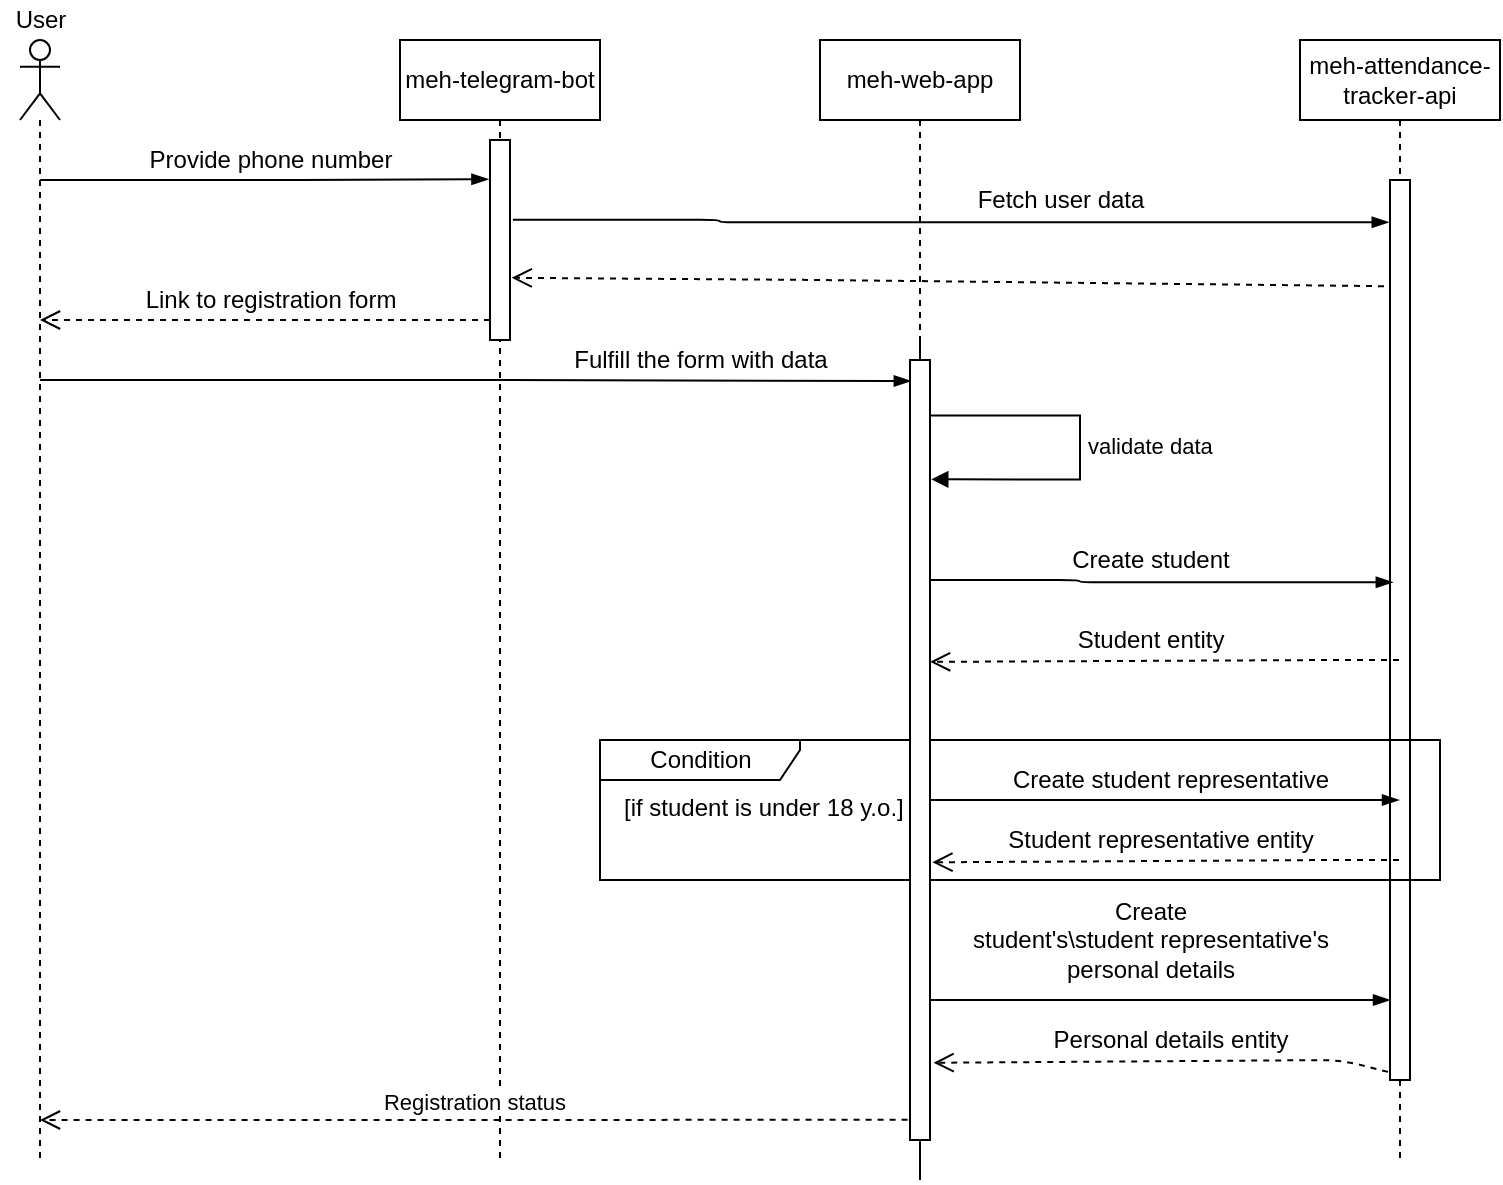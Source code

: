 <mxfile>
    <diagram id="93RceHGSjPdTyX5fZcqp" name="Page-1">
        <mxGraphModel dx="820" dy="574" grid="1" gridSize="10" guides="1" tooltips="1" connect="1" arrows="1" fold="1" page="1" pageScale="1" pageWidth="850" pageHeight="1100" math="0" shadow="0">
            <root>
                <mxCell id="0"/>
                <mxCell id="1" parent="0"/>
                <mxCell id="54" value="" style="edgeStyle=orthogonalEdgeStyle;html=1;align=left;spacingLeft=2;endArrow=none;rounded=0;" parent="1" source="2" target="53" edge="1">
                    <mxGeometry relative="1" as="geometry">
                        <mxPoint x="519.071" y="340" as="sourcePoint"/>
                        <Array as="points"/>
                        <mxPoint x="519.071" y="370" as="targetPoint"/>
                    </mxGeometry>
                </mxCell>
                <mxCell id="2" value="meh-web-app" style="shape=umlLifeline;perimeter=lifelinePerimeter;whiteSpace=wrap;html=1;container=1;collapsible=0;recursiveResize=0;outlineConnect=0;" parent="1" vertex="1">
                    <mxGeometry x="470" y="150" width="100" height="560" as="geometry"/>
                </mxCell>
                <mxCell id="3" value="meh-attendance-tracker-api" style="shape=umlLifeline;perimeter=lifelinePerimeter;whiteSpace=wrap;html=1;container=1;collapsible=0;recursiveResize=0;outlineConnect=0;" parent="1" vertex="1">
                    <mxGeometry x="710" y="150" width="100" height="560" as="geometry"/>
                </mxCell>
                <mxCell id="55" value="" style="html=1;points=[];perimeter=orthogonalPerimeter;" parent="3" vertex="1">
                    <mxGeometry x="45" y="70" width="10" height="450" as="geometry"/>
                </mxCell>
                <mxCell id="4" value="" style="shape=umlLifeline;participant=umlActor;perimeter=lifelinePerimeter;whiteSpace=wrap;html=1;container=1;collapsible=0;recursiveResize=0;verticalAlign=top;spacingTop=36;outlineConnect=0;" parent="1" vertex="1">
                    <mxGeometry x="70" y="150" width="20" height="560" as="geometry"/>
                </mxCell>
                <mxCell id="5" value="meh-telegram-bot" style="shape=umlLifeline;perimeter=lifelinePerimeter;whiteSpace=wrap;html=1;container=1;collapsible=0;recursiveResize=0;outlineConnect=0;" parent="1" vertex="1">
                    <mxGeometry x="260" y="150" width="100" height="560" as="geometry"/>
                </mxCell>
                <mxCell id="52" value="" style="html=1;points=[];perimeter=orthogonalPerimeter;" parent="5" vertex="1">
                    <mxGeometry x="45" y="50" width="10" height="100" as="geometry"/>
                </mxCell>
                <mxCell id="8" value="" style="edgeStyle=elbowEdgeStyle;fontSize=12;html=1;endArrow=blockThin;endFill=1;entryX=-0.08;entryY=0.196;entryDx=0;entryDy=0;entryPerimeter=0;" parent="1" source="4" target="52" edge="1">
                    <mxGeometry width="160" relative="1" as="geometry">
                        <mxPoint x="150" y="210" as="sourcePoint"/>
                        <mxPoint x="310" y="210" as="targetPoint"/>
                        <Array as="points">
                            <mxPoint x="200" y="220"/>
                            <mxPoint x="180" y="240"/>
                        </Array>
                    </mxGeometry>
                </mxCell>
                <mxCell id="9" value="Provide phone number" style="text;html=1;align=center;verticalAlign=middle;resizable=0;points=[];autosize=1;strokeColor=none;fillColor=none;" parent="1" vertex="1">
                    <mxGeometry x="125" y="200" width="140" height="20" as="geometry"/>
                </mxCell>
                <mxCell id="10" value="" style="edgeStyle=elbowEdgeStyle;fontSize=12;html=1;endArrow=blockThin;endFill=1;entryX=-0.063;entryY=0.047;entryDx=0;entryDy=0;entryPerimeter=0;exitX=1.144;exitY=0.399;exitDx=0;exitDy=0;exitPerimeter=0;" parent="1" source="52" target="55" edge="1">
                    <mxGeometry width="160" relative="1" as="geometry">
                        <mxPoint x="329.999" y="290" as="sourcePoint"/>
                        <mxPoint x="759.5" y="240" as="targetPoint"/>
                        <Array as="points">
                            <mxPoint x="420" y="240"/>
                            <mxPoint x="400.61" y="290"/>
                            <mxPoint x="380.61" y="310"/>
                        </Array>
                    </mxGeometry>
                </mxCell>
                <mxCell id="11" value="Fetch user data" style="text;html=1;align=center;verticalAlign=middle;resizable=0;points=[];autosize=1;strokeColor=none;fillColor=none;" parent="1" vertex="1">
                    <mxGeometry x="540" y="220" width="100" height="20" as="geometry"/>
                </mxCell>
                <mxCell id="19" value="Condition" style="shape=umlFrame;tabWidth=110;tabHeight=30;tabPosition=left;html=1;boundedLbl=1;labelInHeader=1;width=100;height=20;" parent="1" vertex="1">
                    <mxGeometry x="360" y="500" width="420" height="70" as="geometry"/>
                </mxCell>
                <mxCell id="20" value="[if student is under 18 y.o.]" style="text" parent="19" vertex="1">
                    <mxGeometry width="100" height="20" relative="1" as="geometry">
                        <mxPoint x="10" y="20" as="offset"/>
                    </mxGeometry>
                </mxCell>
                <mxCell id="36" value="Create student representative" style="text;html=1;align=center;verticalAlign=middle;resizable=0;points=[];autosize=1;strokeColor=none;fillColor=none;" parent="19" vertex="1">
                    <mxGeometry x="200" y="10" width="170" height="20" as="geometry"/>
                </mxCell>
                <mxCell id="22" value="" style="html=1;verticalAlign=bottom;endArrow=open;dashed=1;endSize=8;exitX=-0.3;exitY=0.118;exitDx=0;exitDy=0;exitPerimeter=0;entryX=1.085;entryY=0.689;entryDx=0;entryDy=0;entryPerimeter=0;" parent="1" source="55" target="52" edge="1">
                    <mxGeometry relative="1" as="geometry">
                        <mxPoint x="740" y="270" as="sourcePoint"/>
                        <mxPoint x="470" y="410" as="targetPoint"/>
                        <Array as="points">
                            <mxPoint x="470" y="270"/>
                        </Array>
                    </mxGeometry>
                </mxCell>
                <mxCell id="24" value="Link to registration form" style="text;html=1;align=center;verticalAlign=middle;resizable=0;points=[];autosize=1;strokeColor=none;fillColor=none;" parent="1" vertex="1">
                    <mxGeometry x="125" y="270" width="140" height="20" as="geometry"/>
                </mxCell>
                <mxCell id="25" value="" style="html=1;verticalAlign=bottom;endArrow=open;dashed=1;endSize=8;exitX=0;exitY=0.9;exitDx=0;exitDy=0;exitPerimeter=0;" parent="1" source="52" target="4" edge="1">
                    <mxGeometry relative="1" as="geometry">
                        <mxPoint x="504.51" y="290" as="sourcePoint"/>
                        <mxPoint x="124.997" y="290" as="targetPoint"/>
                        <Array as="points">
                            <mxPoint x="285.01" y="290"/>
                        </Array>
                    </mxGeometry>
                </mxCell>
                <mxCell id="26" value="" style="edgeStyle=elbowEdgeStyle;fontSize=12;html=1;endArrow=blockThin;endFill=1;entryX=0.04;entryY=0.027;entryDx=0;entryDy=0;entryPerimeter=0;" parent="1" source="4" target="53" edge="1">
                    <mxGeometry width="160" relative="1" as="geometry">
                        <mxPoint x="250" y="330" as="sourcePoint"/>
                        <mxPoint x="410" y="330" as="targetPoint"/>
                        <Array as="points">
                            <mxPoint x="290" y="320"/>
                            <mxPoint x="270" y="300"/>
                        </Array>
                    </mxGeometry>
                </mxCell>
                <mxCell id="27" value="Fulfill the form with data" style="text;html=1;align=center;verticalAlign=middle;resizable=0;points=[];autosize=1;strokeColor=none;fillColor=none;" parent="1" vertex="1">
                    <mxGeometry x="340" y="300" width="140" height="20" as="geometry"/>
                </mxCell>
                <mxCell id="31" value="validate data" style="edgeStyle=orthogonalEdgeStyle;html=1;align=left;spacingLeft=2;endArrow=block;rounded=0;startArrow=none;exitX=0.944;exitY=0.071;exitDx=0;exitDy=0;exitPerimeter=0;entryX=1.063;entryY=0.153;entryDx=0;entryDy=0;entryPerimeter=0;" parent="1" source="53" target="53" edge="1">
                    <mxGeometry relative="1" as="geometry">
                        <mxPoint x="600" y="340" as="sourcePoint"/>
                        <Array as="points">
                            <mxPoint x="600" y="338"/>
                            <mxPoint x="600" y="370"/>
                        </Array>
                        <mxPoint x="575" y="319.96" as="targetPoint"/>
                    </mxGeometry>
                </mxCell>
                <mxCell id="32" value="" style="edgeStyle=elbowEdgeStyle;fontSize=12;html=1;endArrow=blockThin;endFill=1;entryX=0.14;entryY=0.447;entryDx=0;entryDy=0;entryPerimeter=0;" parent="1" source="2" target="55" edge="1">
                    <mxGeometry width="160" relative="1" as="geometry">
                        <mxPoint x="540" y="449.13" as="sourcePoint"/>
                        <mxPoint x="740" y="420" as="targetPoint"/>
                        <Array as="points">
                            <mxPoint x="600" y="420"/>
                            <mxPoint x="640" y="400"/>
                            <mxPoint x="620" y="390"/>
                            <mxPoint x="600" y="370"/>
                        </Array>
                    </mxGeometry>
                </mxCell>
                <mxCell id="33" value="Create student" style="text;html=1;align=center;verticalAlign=middle;resizable=0;points=[];autosize=1;strokeColor=none;fillColor=none;" parent="1" vertex="1">
                    <mxGeometry x="590" y="400" width="90" height="20" as="geometry"/>
                </mxCell>
                <mxCell id="37" value="" style="edgeStyle=elbowEdgeStyle;fontSize=12;html=1;endArrow=blockThin;endFill=1;" parent="1" edge="1">
                    <mxGeometry width="160" relative="1" as="geometry">
                        <mxPoint x="519.63" y="530" as="sourcePoint"/>
                        <mxPoint x="759.5" y="530" as="targetPoint"/>
                        <Array as="points">
                            <mxPoint x="600" y="530"/>
                            <mxPoint x="620" y="540"/>
                            <mxPoint x="650" y="460"/>
                            <mxPoint x="630" y="450"/>
                            <mxPoint x="610" y="430"/>
                        </Array>
                    </mxGeometry>
                </mxCell>
                <mxCell id="38" value="" style="edgeStyle=elbowEdgeStyle;fontSize=12;html=1;endArrow=blockThin;endFill=1;" parent="1" target="55" edge="1">
                    <mxGeometry width="160" relative="1" as="geometry">
                        <mxPoint x="519.63" y="630" as="sourcePoint"/>
                        <mxPoint x="750" y="630" as="targetPoint"/>
                        <Array as="points">
                            <mxPoint x="640" y="630"/>
                            <mxPoint x="700" y="670"/>
                            <mxPoint x="610" y="599"/>
                            <mxPoint x="650" y="579"/>
                            <mxPoint x="630" y="569"/>
                            <mxPoint x="610" y="549"/>
                        </Array>
                    </mxGeometry>
                </mxCell>
                <mxCell id="39" value="Create &lt;br&gt;student's\student representative's &lt;br&gt;personal details" style="text;html=1;align=center;verticalAlign=middle;resizable=0;points=[];autosize=1;strokeColor=none;fillColor=none;" parent="1" vertex="1">
                    <mxGeometry x="540" y="575" width="190" height="50" as="geometry"/>
                </mxCell>
                <mxCell id="42" value="" style="html=1;verticalAlign=bottom;endArrow=open;dashed=1;endSize=8;entryX=1.181;entryY=0.901;entryDx=0;entryDy=0;entryPerimeter=0;exitX=-0.1;exitY=0.991;exitDx=0;exitDy=0;exitPerimeter=0;" parent="1" target="53" edge="1" source="55">
                    <mxGeometry relative="1" as="geometry">
                        <mxPoint x="759.5" y="660" as="sourcePoint"/>
                        <mxPoint x="525.06" y="660" as="targetPoint"/>
                        <Array as="points">
                            <mxPoint x="730.44" y="660"/>
                        </Array>
                    </mxGeometry>
                </mxCell>
                <mxCell id="43" value="" style="html=1;verticalAlign=bottom;endArrow=open;dashed=1;endSize=8;entryX=1.004;entryY=0.387;entryDx=0;entryDy=0;entryPerimeter=0;" parent="1" target="53" edge="1">
                    <mxGeometry relative="1" as="geometry">
                        <mxPoint x="759.5" y="460" as="sourcePoint"/>
                        <mxPoint x="520.06" y="460" as="targetPoint"/>
                        <Array as="points">
                            <mxPoint x="725.44" y="460"/>
                        </Array>
                    </mxGeometry>
                </mxCell>
                <mxCell id="44" value="Student entity" style="text;html=1;align=center;verticalAlign=middle;resizable=0;points=[];autosize=1;strokeColor=none;fillColor=none;" parent="1" vertex="1">
                    <mxGeometry x="590" y="440" width="90" height="20" as="geometry"/>
                </mxCell>
                <mxCell id="47" value="" style="html=1;verticalAlign=bottom;endArrow=open;dashed=1;endSize=8;entryX=1.122;entryY=0.644;entryDx=0;entryDy=0;entryPerimeter=0;" parent="1" target="53" edge="1">
                    <mxGeometry relative="1" as="geometry">
                        <mxPoint x="759.5" y="560" as="sourcePoint"/>
                        <mxPoint x="520.0" y="560" as="targetPoint"/>
                        <Array as="points">
                            <mxPoint x="725.81" y="560"/>
                        </Array>
                    </mxGeometry>
                </mxCell>
                <mxCell id="53" value="" style="html=1;points=[];perimeter=orthogonalPerimeter;" parent="1" vertex="1">
                    <mxGeometry x="515" y="310" width="10" height="390" as="geometry"/>
                </mxCell>
                <mxCell id="48" value="Student representative entity" style="text;html=1;align=center;verticalAlign=middle;resizable=0;points=[];autosize=1;strokeColor=none;fillColor=none;" parent="1" vertex="1">
                    <mxGeometry x="555" y="540" width="170" height="20" as="geometry"/>
                </mxCell>
                <mxCell id="49" value="Personal details entity" style="text;html=1;align=center;verticalAlign=middle;resizable=0;points=[];autosize=1;strokeColor=none;fillColor=none;" parent="1" vertex="1">
                    <mxGeometry x="580" y="640" width="130" height="20" as="geometry"/>
                </mxCell>
                <mxCell id="51" value="Registration status" style="html=1;verticalAlign=bottom;endArrow=open;dashed=1;endSize=8;exitX=-0.12;exitY=0.974;exitDx=0;exitDy=0;exitPerimeter=0;" parent="1" source="53" target="4" edge="1">
                    <mxGeometry relative="1" as="geometry">
                        <mxPoint x="470" y="560" as="sourcePoint"/>
                        <mxPoint x="390" y="560" as="targetPoint"/>
                        <Array as="points">
                            <mxPoint x="290" y="690"/>
                        </Array>
                    </mxGeometry>
                </mxCell>
                <mxCell id="56" value="User" style="text;html=1;align=center;verticalAlign=middle;resizable=0;points=[];autosize=1;strokeColor=none;fillColor=none;" vertex="1" parent="1">
                    <mxGeometry x="60" y="130" width="40" height="20" as="geometry"/>
                </mxCell>
            </root>
        </mxGraphModel>
    </diagram>
</mxfile>